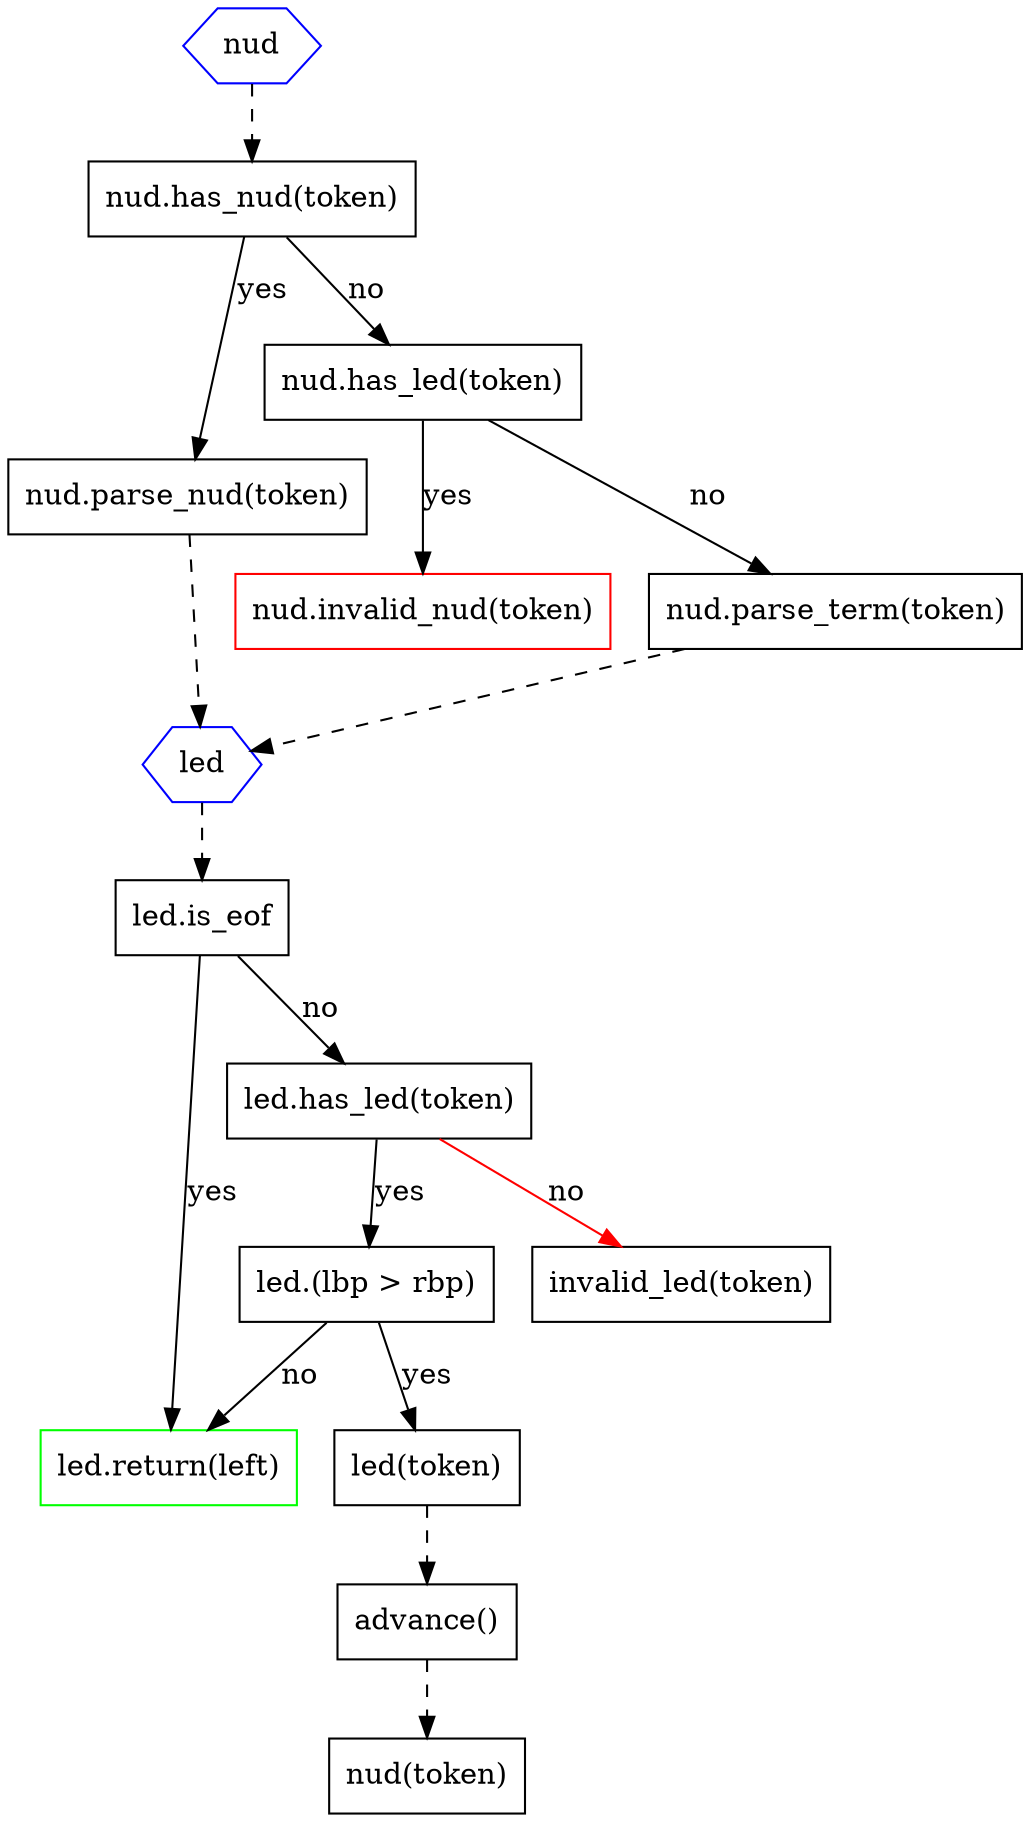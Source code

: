 
digraph pratt {
  node [shape=record];
  nud [shape=hexagon, color=Blue];
  led [shape=hexagon, color=Blue];
  nud_invalid [color=Red,label="nud.invalid_nud(token)"];
  led_return [color=Green,label="led.return(left)"];

  // NUD
  nud -> "nud.has_nud(token)" [style=dashed];
  "nud.has_nud(token)"  -> "nud.parse_nud(token)" [label="yes"];
  "nud.has_nud(token)"  -> "nud.has_led(token)" [label="no"];
  "nud.has_led(token)"  -> "nud.parse_term(token)" [label="no"];
  "nud.has_led(token)"  -> nud_invalid [label="yes"];
  "nud.parse_nud(token)" -> led [style=dashed];
  "nud.parse_term(token)" -> led [style=dashed];

  // LED
  led -> "led.is_eof" [style=dashed];
  "led.is_eof" -> led_return [label="yes"];
  "led.is_eof" -> "led.has_led(token)" [label="no"];
  "led.has_led(token)" -> "led.(lbp > rbp)" [label="yes"];
  "led.has_led(token)" -> "invalid_led(token)" [label="no", color=Red];
  "led.(lbp > rbp)" -> "led(token)" [label="yes"];
  "led.(lbp > rbp)" -> led_return [label="no"];
  "led(token)" -> "advance()" [style=dashed];
  "advance()" -> "nud(token)" [style=dashed];
}


